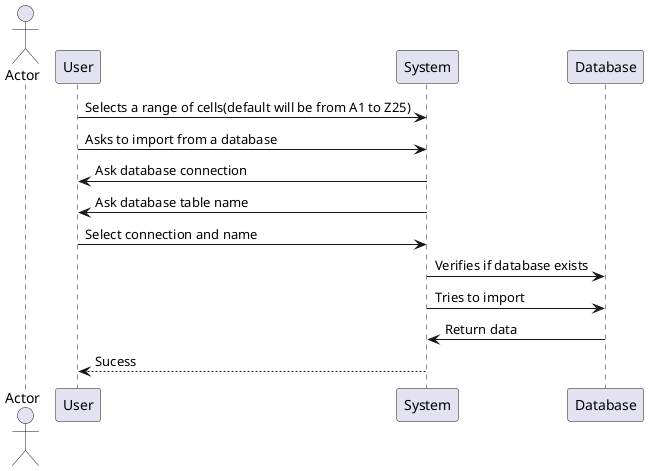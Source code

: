 @startuml doc-files/analysis_IPC_4_3_Import.png
actor Actor
User->System : Selects a range of cells(default will be from A1 to Z25)
User->System : Asks to import from a database
System->User : Ask database connection
System->User : Ask database table name
User->System : Select connection and name
System->Database : Verifies if database exists
System->Database : Tries to import
Database ->System : Return data
System-->User : Sucess
@enduml